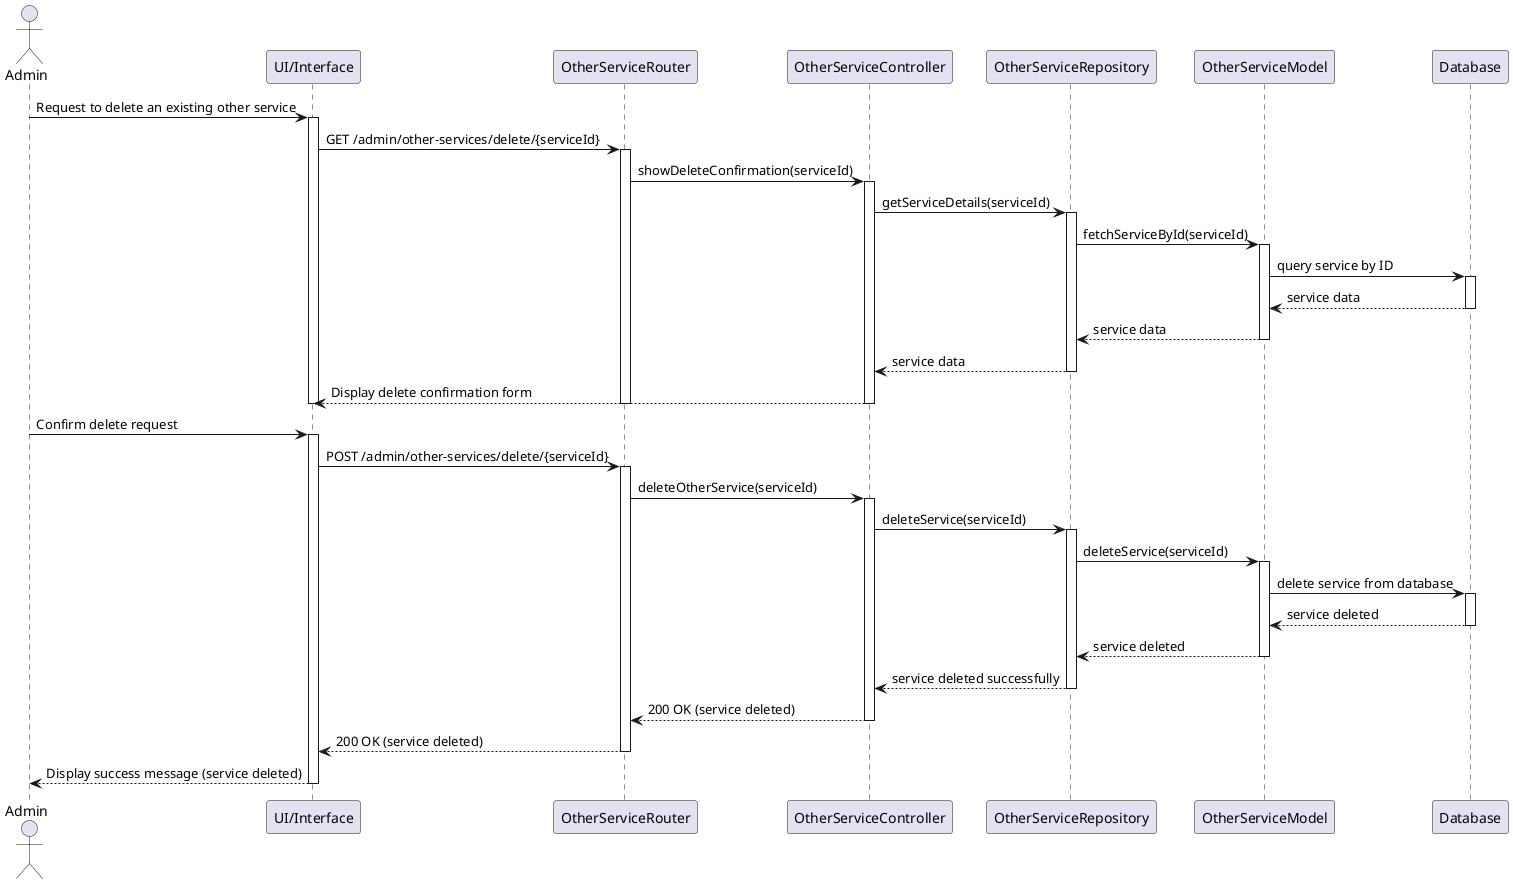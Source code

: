 @startuml
actor Admin
participant "UI/Interface" as UI
participant "OtherServiceRouter" as Router
participant "OtherServiceController" as Controller
participant "OtherServiceRepository" as Repository
participant "OtherServiceModel" as OtherServiceModel
participant "Database" as DB

Admin -> UI: Request to delete an existing other service
activate UI
UI -> Router: GET /admin/other-services/delete/{serviceId}
activate Router
Router -> Controller: showDeleteConfirmation(serviceId)
activate Controller
Controller -> Repository: getServiceDetails(serviceId)
activate Repository

Repository -> OtherServiceModel: fetchServiceById(serviceId)
activate OtherServiceModel
OtherServiceModel -> DB: query service by ID
activate DB
DB --> OtherServiceModel: service data
deactivate DB
OtherServiceModel --> Repository: service data
deactivate OtherServiceModel
Repository --> Controller: service data
deactivate Repository

Controller --> UI: Display delete confirmation form
deactivate Controller
deactivate Router
deactivate UI

Admin -> UI: Confirm delete request
activate UI
UI -> Router: POST /admin/other-services/delete/{serviceId}
activate Router
Router -> Controller: deleteOtherService(serviceId)
activate Controller
Controller -> Repository: deleteService(serviceId)
activate Repository

Repository -> OtherServiceModel: deleteService(serviceId)
activate OtherServiceModel
OtherServiceModel -> DB: delete service from database
activate DB
DB --> OtherServiceModel: service deleted
deactivate DB
OtherServiceModel --> Repository: service deleted
deactivate OtherServiceModel
Repository --> Controller: service deleted successfully
deactivate Repository

Controller --> Router: 200 OK (service deleted)
deactivate Controller
Router --> UI: 200 OK (service deleted)
deactivate Router
UI --> Admin: Display success message (service deleted)
deactivate UI
@enduml
